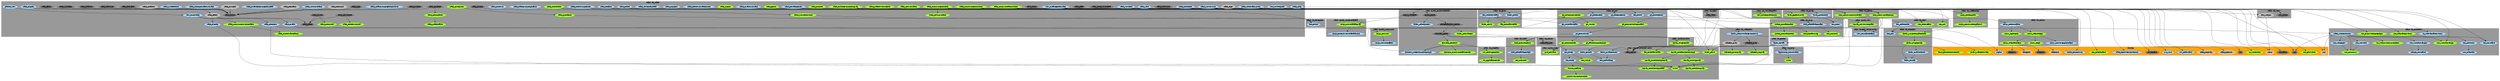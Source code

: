 digraph "dot_FromArray" {	graph [		clusterrank="true"		size="31.2500,31.2500"	];		subgraph "g" {		node [fillcolor="grey50", style="filled", color="white"];			n191 [label="stack_IsPalette" URL="stack_IsPalette%2Cg%2Cstack+%22lib_Stack%22%2C1"];		n100 [label="stack_SubName" URL="stack_SubName%2Cg%2Cstack+%22lib_Stack%22%2C1"];		n104 [label="stack_IsProtected" URL="stack_IsProtected%2Cg%2Cstack+%22lib_Stack%22%2C1"];		n111 [label="object_Folder" URL="object_Folder%2Cg%2Cstack+%22model_ObjectMetadata%22%2C1"];		n136 [label="stack_Faded" URL="stack_Faded%2Cg%2Cstack+%22lib_Stack%22%2C1"];		n168 [label="stack_IsVisible" URL="stack_IsVisible%2Cg%2Cstack+%22lib_Stack%22%2C1"];		n35 [label="stack_IsLoaded" URL="stack_IsLoaded%2Cg%2Cstack+%22lib_Stack%22%2C1"];		n115 [label="main_Stack" URL="main_Stack%2Cg%2Cstack+%22lib_Deps%22%2C1"];		n25 [label="stack_Type" URL="stack_Type%2Cg%2Cstack+%22lib_Stack%22%2C1"];		n48 [label="stack_Object" URL="stack_Object%2Cg%2Cstack+%22Rescue+Livecode+World%22%2C1"];		n125 [label="stack_TitleStyles" URL="stack_TitleStyles%2Cg%2Cstack+%22lib_Stack%22%2C1"];		n44 [label="currentcard" URL="currentcard%2Cg%2CMissing%2C1"];		n154 [label="loc" URL="loc%2Cg%2CMissing%2C1"];		n178 [label="stack_Outline" URL="stack_Outline%2Cg%2Cstack+%22lib_Stack%22%2C1"];		n47 [label="mainstack_File" URL="mainstack_File%2Cg%2Cstack+%22lib_Object%22%2C1"];		n43 [label="card_Object" URL="card_Object%2Cg%2Cstack+%22lib_Stack%22%2C1"];		n77 [label="object_MetaData" URL="object_MetaData%2Cg%2Cstack+%22model_ObjectMetadata%22%2C1"];		n17 [label="stack_Name" URL="stack_Name%2Cg%2Cstack+%22lib_Stack%22%2C1"];		n130 [label="stack_CompressedData" URL="stack_CompressedData%2Cg%2Cstack+%22lib_Stack%22%2C1"];		n73 [label="stackDataObjects_Folder" URL="stackDataObjects_Folder%2Cg%2Cstack+%22model_ObjectMetadata%22%2C1"];		n201 [label="stack_Data" URL="stack_Data%2Cg%2Cstack+%22lib_Stack%22%2C1"];		n46 [label="textStack_Folder" URL="textStack_Folder%2Cg%2Cstack+%22model_ObjectMetadata%22%2C1"];		n34 [label="resizeable" URL="resizeable%2Cg%2CMissing%2C1"];		n192 [label="stack_IsUsed" URL="stack_IsUsed%2Cg%2Cstack+%22lib_Stack%22%2C1"];		n123 [label="stackfile_Array" URL="stackfile_Array%2Cg%2Cstack+%22lib_StackFiles%22%2C1"];		n8 [label="backcolor" URL="backcolor%2Cg%2CMissing%2C1"];		n55 [label="view_Name" URL="view_Name%2Cg%2Cstack+%22lib_View%22%2C1"];		n26 [label="stack_Object" URL="stack_Object%2Cg%2Cstack+%22lib_Stack%22%2C1"];		n137 [label="stack_Resizable" URL="stack_Resizable%2Cg%2Cstack+%22lib_Stack%22%2C1"];		n156 [label="rect" URL="rect%2Cg%2CMissing%2C1"];		n10 [label="backpixel" URL="backpixel%2Cg%2CMissing%2C1"];		n184 [label="stack_TitleStyle" URL="stack_TitleStyle%2Cg%2Cstack+%22lib_Stack%22%2C1"];	}		subgraph "f" {		node [fillcolor="GreenYellow", style="filled", color="Green4"];			n141 [label="stack_ConstructHtmlOutline" URL="stack_ConstructHtmlOutline%2Cf%2Cstack+%22lib_Stack%22%2C1"];		n49 [label="textStack_FindRoot" URL="textStack_FindRoot%2Cf%2Cstack+%22model_ObjectMetadata%22%2C1"];		n65 [label="pref_GetValue" URL="pref_GetValue%2Cf%2Cstack+%22model_Prefs%22%2C1"];		n124 [label="stackFile_ToArray" URL="stackFile_ToArray%2Cf%2Cstack+%22lib_StackFiles%22%2C1"];		n96 [label="library_PluginFolder" URL="library_PluginFolder%2Cf%2Cstack+%22model_Project%22%2C1"];		n160 [label="checkout_ConstructDefaultFolder" URL="checkout_ConstructDefaultFolder%2Cf%2Cstack+%22model_ObjectMetadata%22%2C1"];		n52 [label="opn_Ask" URL="opn_Ask%2Cf%2Cstack+%22lib_Text%22%2C1"];		n181 [label="stack_ListObjects" URL="stack_ListObjects%2Cf%2Cstack+%22lib_Stack%22%2C1"];		n145 [label="hArray_GetObjectTypeData" URL="hArray_GetObjectTypeData%2Cf%2Cstack+%22Rescue+Livecode+World%22%2C1"];		n175 [label="stack_SubStackOutline" URL="stack_SubStackOutline%2Cf%2Cstack+%22lib_Stack%22%2C1"];		n31 [label="rect_FitsWithin" URL="rect_FitsWithin%2Cf%2CMissing%2C1"];		n7 [label="colour_TranslateName" URL="colour_TranslateName%2Cf%2Cstack+%22lib_Colour%22%2C1"];		n189 [label="stack_ConstructNewCloneName" URL="stack_ConstructNewCloneName%2Cf%2Cstack+%22lib_Stack%22%2C1"];		n79 [label="kwote" URL="kwote%2Cf%2Cstack+%22Rescue+Livecode+World%22%2C1"];		n60 [label="rev_GetPluginFolder" URL="rev_GetPluginFolder%2Cf%2Cstack+%22lib_IdeHack%22%2C1"];		n120 [label="stack_NotNeeded" URL="stack_NotNeeded%2Cf%2Cstack+%22lib_Stack%22%2C1"];		n155 [label="loc_WithinRect" URL="loc_WithinRect%2Cf%2CMissing%2C1"];		n92 [label="rect_TranslateByVector" URL="rect_TranslateByVector%2Cf%2Cstack+%22lib_Geometry%22%2C1"];		n21 [label="script_GetSuite" URL="script_GetSuite%2Cf%2Cstack+%22model_ScriptSuite%22%2C1"];		n185 [label="hArray_GetNamedObjectType" URL="hArray_GetNamedObjectType%2Cf%2Cstack+%22Rescue+Livecode+World%22%2C1"];		n198 [label="colour_RgbToHex" URL="colour_RgbToHex%2Cf%2Cstack+%22lib_Colour%22%2C1"];		n119 [label="text_RepeatString" URL="text_RepeatString%2Cf%2Cstack+%22lib_XML%22%2C1"];		n71 [label="file_GetRelativePath" URL="file_GetRelativePath%2Cf%2Cstack+%22lib_Files%22%2C1"];		n87 [label="stack_LoadedPaths" URL="stack_LoadedPaths%2Cf%2Cstack+%22lib_Stack%22%2C1"];		n190 [label="git_Version" URL="git_Version%2Cf%2Cstack+%22lib_Git%22%2C1"];		n3 [label="script_ConstructTemplateUrl" URL="script_ConstructTemplateUrl%2Cf%2Cstack+%22lib_Scaffolding%22%2C1"];		n64 [label="git_GetRootFolder" URL="git_GetRootFolder%2Cf%2Cstack+%22lib_Git%22%2C1"];		n159 [label="loc_WithinWhichScreenRect" URL="loc_WithinWhichScreenRect%2Cf%2Cstack+%22lib_Geometry%22%2C1"];		n53 [label="script_GetTemplate" URL="script_GetTemplate%2Cf%2Cstack+%22lib_Scaffolding%22%2C1"];		n12 [label="stack_GetIsUsed" URL="stack_GetIsUsed%2Cf%2Cstack+%22lib_Stack%22%2C1"];		n142 [label="file_GetRelativePath" URL="file_GetRelativePath%2Cf%2Cstack+%22Rescue+Livecode+World%22%2C1"];		n202 [label="_convertVersionToNumber" URL="_convertVersionToNumber%2Cf%2Cstack+%22Rescue+Livecode+World%22%2C1"];		n109 [label="stack_GetSubStacks" URL="stack_GetSubStacks%2Cf%2Cstack+%22lib_Stack%22%2C1"];		n165 [label="stack_LoadedWithoutFiles" URL="stack_LoadedWithoutFiles%2Cf%2Cstack+%22lib_Stack%22%2C1"];		n169 [label="text_IsQuoted" URL="text_IsQuoted%2Cf%2Cstack+%22lib_Shell%22%2C1"];		n36 [label="stack_GetIsLoaded" URL="stack_GetIsLoaded%2Cf%2Cstack+%22lib_Stack%22%2C1"];		n170 [label="script_GetMetadataArray" URL="script_GetMetadataArray%2Cf%2Cstack+%22model_ScriptMetadata%22%2C1"];		n101 [label="stack_ConstructHtmlIndex" URL="stack_ConstructHtmlIndex%2Cf%2Cstack+%22lib_Stack%22%2C1"];		n118 [label="outline_DecreaseIndent" URL="outline_DecreaseIndent%2Cf%2Cstack+%22lib_XML%22%2C1"];		n57 [label="fossil_FindCheckoutFolder" URL="fossil_FindCheckoutFolder%2Cf%2CMissing%2C1"];		n72 [label="folder_Above" URL="folder_Above%2Cf%2Cstack+%22lib_Files%22%2C1"];		n182 [label="hArray_GetUripArray" URL="hArray_GetUripArray%2Cf%2Cstack+%22Rescue+Livecode+World%22%2C1"];		n24 [label="kwote" URL="kwote%2Cf%2Cstack+%22lib_KML%22%2C1"];		n197 [label="text_IsQuoted" URL="text_IsQuoted%2Cf%2Cstack+%22lib_XML%22%2C1"];		n67 [label="shell_ExecuteAtRoot" URL="shell_ExecuteAtRoot%2Cf%2Cstack+%22lib_Shell%22%2C1"];		n158 [label="rect_FromWidthAndHeight" URL="rect_FromWidthAndHeight%2Cf%2Cstack+%22lib_Geometry%22%2C1"];		n174 [label="stack_IsClosed" URL="stack_IsClosed%2Cf%2Cstack+%22lib_Stack%22%2C1"];		n143 [label="opn_GetFileName" URL="opn_GetFileName%2Cf%2CMissing%2C1"];		n20 [label="stack_CheckProtected" URL="stack_CheckProtected%2Cf%2Cstack+%22lib_Stack%22%2C1"];		n33 [label="rect_SubtractMargin" URL="rect_SubtractMargin%2Cf%2Cstack+%22lib_Geometry%22%2C1"];		n193 [label="colour_NameToRgb" URL="colour_NameToRgb%2Cf%2Cstack+%22lib_Colour%22%2C1"];		n102 [label="html_ConstructNameLink" URL="html_ConstructNameLink%2Cf%2Cstack+%22lib_HTML%22%2C1"];		n117 [label="outline_IncreaseIndent" URL="outline_IncreaseIndent%2Cf%2Cstack+%22lib_XML%22%2C1"];		n37 [label="stack_ConstructNameOutline" URL="stack_ConstructNameOutline%2Cf%2Cstack+%22lib_Stack%22%2C1"];		n54 [label="view_GetTemplateObject" URL="view_GetTemplateObject%2Cf%2Cstack+%22lib_ViewTemplate%22%2C1"];		n58 [label="git_GetCheckoutFolder" URL="git_GetCheckoutFolder%2Cf%2Cstack+%22lib_Git%22%2C1"];		n183 [label="hArray_GetObjectArray" URL="hArray_GetObjectArray%2Cf%2Cstack+%22Rescue+Livecode+World%22%2C1"];		n94 [label="folder_Above" URL="folder_Above%2Cf%2Cstack+%22Rescue+Livecode+World%22%2C1"];		n27 [label="stack_Exists" URL="stack_Exists%2Cf%2Cstack+%22lib_Stack%22%2C1"];		n1 [label="stack_ListNames" URL="stack_ListNames%2Cf%2Cstack+%22lib_Stack%22%2C1"];		n66 [label="git_PathToCommandLine" URL="git_PathToCommandLine%2Cf%2Cstack+%22lib_Git%22%2C1"];		n42 [label="rect_GetCentre" URL="rect_GetCentre%2Cf%2Cstack+%22lib_Geometry%22%2C1"];		n81 [label="html_ConstructColouredText" URL="html_ConstructColouredText%2Cf%2Cstack+%22lib_HTML%22%2C1"];		n62 [label="git_ExecuteShellCommand" URL="git_ExecuteShellCommand%2Cf%2Cstack+%22lib_Git%22%2C1"];		n140 [label="stackFile_FromArray" URL="stackFile_FromArray%2Cf%2Cstack+%22lib_StackFiles%22%2C1"];		n172 [label="stack_OutlineFromObjectArray" URL="stack_OutlineFromObjectArray%2Cf%2Cstack+%22lib_Stack%22%2C1"];		n127 [label="library_StackFileStack" URL="library_StackFileStack%2Cf%2CMissing%2C1"];		n18 [label="array_ExpandSorted" URL="array_ExpandSorted%2Cf%2Cstack+%22lib_Array%22%2C1"];		n95 [label="stack_GetShortName" URL="stack_GetShortName%2Cf%2Cstack+%22lib_Stack%22%2C1"];		n144 [label="hArray_GetObjectTypeArray" URL="hArray_GetObjectTypeArray%2Cf%2Cstack+%22Rescue+Livecode+World%22%2C1"];		n163 [label="hArray_GetViewTemplate" URL="hArray_GetViewTemplate%2Cf%2Cstack+%22model_View%22%2C1"];		n195 [label="colour_IsRgb" URL="colour_IsRgb%2Cf%2Cstack+%22lib_Colour%22%2C1"];		n45 [label="text_TokenOffset" URL="text_TokenOffset%2Cf%2Cstack+%22lib_Text%22%2C1"];		n200 [label="stack_IsOpen" URL="stack_IsOpen%2Cf%2Cstack+%22lib_Stack%22%2C1"];		n188 [label="text_Merge" URL="text_Merge%2Cf%2Cstack+%22Rescue+Livecode+World%22%2C1"];		n74 [label="folder_AddStackBit" URL="folder_AddStackBit%2Cf%2Cstack+%22model_ObjectMetadata%22%2C1"];		n61 [label="rev_ApplicationFolder" URL="rev_ApplicationFolder%2Cf%2Cstack+%22lib_IdeHack%22%2C1"];		n4 [label="library_ScriptTemplateFolder" URL="library_ScriptTemplateFolder%2Cf%2Cstack+%22lib_Common%22%2C1"];		n69 [label="stack_ClonedStackNames" URL="stack_ClonedStackNames%2Cf%2Cstack+%22lib_Stack%22%2C1"];		n116 [label="library_PluginFolder" URL="library_PluginFolder%2Cf%2Cstack+%22lib_Common%22%2C1"];		n80 [label="version_IsEarlier" URL="version_IsEarlier%2Cf%2Cstack+%22Rescue+Livecode+World%22%2C1"];	}		subgraph "c" {		node [fillcolor="LightBlue", style="filled", color="Blue"];			n152 [label="svn_Move" URL="svn_Move%2Cc%2CMissing%2C1"];		n22 [label="script_SetSuiteOffsets" URL="script_SetSuiteOffsets%2Cc%2Cstack+%22model_ScriptSuite%22%2C1"];		n133 [label="git_RenameFile" URL="git_RenameFile%2Cc%2Cstack+%22lib_Git%22%2C1"];		n84 [label="stack_DeleteSubStackClones" URL="stack_DeleteSubStackClones%2Cc%2Cstack+%22lib_Stack%22%2C1"];		n15 [label="stack_BlendIn" URL="stack_BlendIn%2Cc%2Cstack+%22lib_Stack%22%2C1"];		n39 [label="array_AddToIndex" URL="array_AddToIndex%2Cc%2Cstack+%22lib_Array%22%2C1"];		n19 [label="line_Insert" URL="line_Insert%2Cc%2Cstack+%22lib_XML%22%2C1"];		n149 [label="folder_CreateNested" URL="folder_CreateNested%2Cc%2Cstack+%22lib_Common%22%2C1"];		n75 [label="stack_CopyFile" URL="stack_CopyFile%2Cc%2Cstack+%22lib_Stack%22%2C1"];		n164 [label="view_NormalizeName" URL="view_NormalizeName%2Cc%2Cstack+%22libOPN_ViewBrowser%22%2C1"];		n171 [label="shell_BashParamEscape" URL="shell_BashParamEscape%2Cc%2Cstack+%22lib_XML%22%2C1"];		n40 [label="line_AddToIndex" URL="line_AddToIndex%2Cc%2Cstack+%22lib_Text%22%2C1"];		n56 [label="checkout_SetFolderAndRepotype" URL="checkout_SetFolderAndRepotype%2Cc%2Cstack+%22model_ObjectMetadata%22%2C1"];		n68 [label="stack_SaveBinaryData" URL="stack_SaveBinaryData%2Cc%2Cstack+%22lib_Stack%22%2C1"];		n29 [label="view_CloneStack" URL="view_CloneStack%2Cc%2Cstack+%22lib_Stack%22%2C1"];		n151 [label="stack_MoveFile" URL="stack_MoveFile%2Cc%2Cstack+%22lib_Stack%22%2C1"];		n179 [label="stack_Delete" URL="stack_Delete%2Cc%2Cstack+%22lib_Stack%22%2C1"];		n132 [label="stack_Rename" URL="stack_Rename%2Cc%2Cstack+%22lib_Stack%22%2C1"];		n146 [label="pigeon" URL="pigeon%2Cc%2CMissing%2C1"];		n194 [label="colour_ConvertEnglishName" URL="colour_ConvertEnglishName%2Cc%2Cstack+%22lib_Colour%22%2C1"];		n186 [label="rect_MoveTopLeft" URL="rect_MoveTopLeft%2Cc%2Cstack+%22lib_Stack%22%2C1"];		n83 [label="stack_PlaceGroupOnAllCards" URL="stack_PlaceGroupOnAllCards%2Cc%2Cstack+%22lib_Stack%22%2C1"];		n32 [label="rect_Normalize" URL="rect_Normalize%2Cc%2Cstack+%22lib_Geometry%22%2C1"];		n76 [label="stack_CloseSub" URL="stack_CloseSub%2Cc%2Cstack+%22lib_Stack%22%2C1"];		n110 [label="stack_DeleteScriptFolder" URL="stack_DeleteScriptFolder%2Cc%2Cstack+%22lib_Stack%22%2C1"];		n121 [label="line_Add" URL="line_Add%2Cc%2Cstack+%22lib_Common%22%2C1"];		n93 [label="finder_Reveal" URL="finder_Reveal%2Cc%2Cstack+%22lib_Finder%22%2C1"];		n16 [label="stack_BlendOut" URL="stack_BlendOut%2Cc%2Cstack+%22lib_Stack%22%2C1"];		n131 [label="git_SetRelativePath" URL="git_SetRelativePath%2Cc%2Cstack+%22lib_Git%22%2C1"];		n114 [label="stack_CreateSubStack" URL="stack_CreateSubStack%2Cc%2Cstack+%22lib_Stack%22%2C1"];		n150 [label="folder_Format" URL="folder_Format%2Cc%2Cstack+%22lib_Common%22%2C1"];		n97 [label="opn_Notify" URL="opn_Notify%2Cc%2Cstack+%22Rescue+Livecode+World%22%2C1"];		n28 [label="palette_View" URL="palette_View%2Cc%2Cstack+%22lib_Stack%22%2C1"];		n2 [label="line_Delete" URL="line_Delete%2Cc%2Cstack+%22lib_RevIgniter%22%2C1"];		n139 [label="margin_Normalize" URL="margin_Normalize%2Cc%2Cstack+%22lib_Geometry%22%2C1"];		n135 [label="folder_Format" URL="folder_Format%2Cc%2Cstack+%22Rescue+Livecode+World%22%2C1"];		n126 [label="library_RemoveStackFromKnown" URL="library_RemoveStackFromKnown%2Cc%2Cstack+%22lib_StackFiles%22%2C1"];		n147 [label="stack_Create" URL="stack_Create%2Cc%2Cstack+%22lib_Stack%22%2C1"];		n187 [label="folder_AddObjectBit" URL="folder_AddObjectBit%2Cc%2Cstack+%22model_ObjectMetadata%22%2C1"];		n6 [label="text_AddTrailing" URL="text_AddTrailing%2Cc%2Cstack+%22Rescue+Livecode+World%22%2C1"];		n50 [label="view_CreateHiddenStack" URL="view_CreateHiddenStack%2Cc%2Cstack+%22lib_Stack%22%2C1"];		n82 [label="colour_HexNormalise" URL="colour_HexNormalise%2Cc%2Cstack+%22lib_Colour%22%2C1"];		n63 [label="git_ExecuteShell" URL="git_ExecuteShell%2Cc%2Cstack+%22lib_Git%22%2C1"];		n122 [label="stack_ClearFrontAndBackLibraries" URL="stack_ClearFrontAndBackLibraries%2Cc%2Cstack+%22lib_Stack%22%2C1"];		n86 [label="rect_Translate" URL="rect_Translate%2Cc%2Cstack+%22lib_Geometry%22%2C1"];		n90 [label="git_DeleteFolder" URL="git_DeleteFolder%2Cc%2Cstack+%22lib_Git%22%2C1"];		n166 [label="stack_Save" URL="stack_Save%2Cc%2Cstack+%22lib_Stack%22%2C1"];		n173 [label="object_Deconstruct" URL="object_Deconstruct%2Cc%2CMissing%2C1"];		n106 [label="stack_DeleteFile" URL="stack_DeleteFile%2Cc%2Cstack+%22lib_Stack%22%2C1"];		n98 [label="shell_BashParamEscape" URL="shell_BashParamEscape%2Cc%2Cstack+%22lib_Shell%22%2C1"];		n162 [label="stack_SetShortName" URL="stack_SetShortName%2Cc%2Cstack+%22lib_Stack%22%2C1"];		n196 [label="stack_RevealInFinder" URL="stack_RevealInFinder%2Cc%2Cstack+%22lib_Stack%22%2C1"];		n138 [label="rect_SubtractMargins" URL="rect_SubtractMargins%2Cc%2Cstack+%22lib_Geometry%22%2C1"];		n113 [label="rect_SetWidth" URL="rect_SetWidth%2Cc%2Cstack+%22lib_Geometry%22%2C1"];		n134 [label="git_RenameFolder" URL="git_RenameFolder%2Cc%2Cstack+%22lib_Git%22%2C1"];		n89 [label="folder_Delete" URL="folder_Delete%2Cc%2Cstack+%22lib_Files%22%2C1"];		n13 [label="stack_CreateFileFromBinaryData" URL="stack_CreateFileFromBinaryData%2Cc%2Cstack+%22lib_Stack%22%2C1"];		n148 [label="stack_SetDimensions" URL="stack_SetDimensions%2Cc%2Cstack+%22lib_Geometry%22%2C1"];		n177 [label="loc_SetTranslationVector" URL="loc_SetTranslationVector%2Cc%2Cstack+%22lib_Geometry%22%2C1"];		n5 [label="folder_CreateNested" URL="folder_CreateNested%2Cc%2Cstack+%22Rescue+Livecode+World%22%2C1"];		n153 [label="stack_SetViewSize" URL="stack_SetViewSize%2Cc%2Cstack+%22lib_Stack%22%2C1"];		n23 [label="applescript_ConvertPath" URL="applescript_ConvertPath%2Cc%2Cstack+%22lib_KML%22%2C1"];		n103 [label="stack_CloneAndMakeSubStack" URL="stack_CloneAndMakeSubStack%2Cc%2Cstack+%22lib_Stack%22%2C1"];		n85 [label="rect_AddVector" URL="rect_AddVector%2Cc%2Cstack+%22lib_Geometry%22%2C1"];		n167 [label="rev_CleanStack" URL="rev_CleanStack%2Cc%2CMissing%2C1"];		n38 [label="stack_RemoveFromMemory" URL="stack_RemoveFromMemory%2Cc%2CMissing%2C1"];		n180 [label="file_Delete" URL="file_Delete%2Cc%2Cstack+%22lib_Git%22%2C1"];		n99 [label="stack_UseIfNeeded" URL="stack_UseIfNeeded%2Cc%2Cstack+%22lib_Stack%22%2C1"];		n30 [label="stack_SetToMainScreen" URL="stack_SetToMainScreen%2Cc%2Cstack+%22lib_Stack%22%2C1"];		n112 [label="stack_Display" URL="stack_Display%2Cc%2Cstack+%22lib_Stack%22%2C1"];		n78 [label="osx_Notify" URL="osx_Notify%2Cc%2Cstack+%22Rescue+Livecode+World%22%2C1"];		n176 [label="stack_Drag" URL="stack_Drag%2Cc%2Cstack+%22lib_Stack%22%2C1"];		n199 [label="script_DeconstructMetaDataSuite" URL="script_DeconstructMetaDataSuite%2Cc%2Cstack+%22model_ScriptMetadata%22%2C1"];		n41 [label="rect_SetHeight" URL="rect_SetHeight%2Cc%2Cstack+%22lib_Geometry%22%2C1"];		n70 [label="file_SetRelativePath" URL="file_SetRelativePath%2Cc%2Cstack+%22lib_Files%22%2C1"];	}		subgraph "s" {		node [fillcolor="grey", style="filled", color="white"];			n128 [label="stackfile_Array" URL="stackfile_Array%2Cs%2Cstack+%22lib_StackFiles%22%2C1"];		n108 [label="stack_IsLibrary" URL="stack_IsLibrary%2Cs%2CMissing%2C1"];		n11 [label="backpixel" URL="backpixel%2Cs%2CMissing%2C1"];		n105 [label="stack_IsVisible" URL="stack_IsVisible%2Cs%2Cstack+%22lib_Stack%22%2C1"];		n129 [label="stack_IsPalette" URL="stack_IsPalette%2Cs%2Cstack+%22lib_Stack%22%2C1"];		n161 [label="stack_Type" URL="stack_Type%2Cs%2Cstack+%22lib_Stack%22%2C1"];		n9 [label="backcolor" URL="backcolor%2Cs%2CMissing%2C1"];		n157 [label="rect" URL="rect%2Cs%2CMissing%2C1"];		n91 [label="stack_TitleStyle" URL="stack_TitleStyle%2Cs%2Cstack+%22lib_Stack%22%2C1"];		n14 [label="stack_Faded" URL="stack_Faded%2Cs%2Cstack+%22lib_Stack%22%2C1"];		n107 [label="stack_IsKnown" URL="stack_IsKnown%2Cs%2CMissing%2C1"];		n59 [label="uOPN" URL="uOPN%2Cs%2CMissing%2C1"];		n88 [label="stack_Resizable" URL="stack_Resizable%2Cs%2Cstack+%22lib_Stack%22%2C1"];		n51 [label="card_Margin" URL="card_Margin%2Cs%2Cstack+%22lib_View%22%2C1"];	}		subgraph cluster1 {			label="Missing";			style=filled;			color=red;			fillcolor=orange;					n152; n31; n108; n155; n11; n146; n44; n154; n57; n143; n173; n9; n157; n34; n167; n38; n8; n107; n59; n127; n156; n10	}	subgraph cluster2 {			label="stack \"lib_Array\"";			style=filled;			color=grey60;			fillcolor=grey60;					n39; n18	}	subgraph cluster3 {			label="stack \"lib_Colour\"";			style=filled;			color=grey60;			fillcolor=grey60;					n7; n198; n194; n82; n193; n195	}	subgraph cluster4 {			label="stack \"lib_Common\"";			style=filled;			color=grey60;			fillcolor=grey60;					n149; n121; n150; n4; n116	}	subgraph cluster5 {			label="stack \"lib_Deps\"";			style=filled;			color=grey60;			fillcolor=grey60;					n115	}	subgraph cluster6 {			label="stack \"lib_Files\"";			style=filled;			color=grey60;			fillcolor=grey60;					n71; n72; n89; n70	}	subgraph cluster7 {			label="stack \"lib_Finder\"";			style=filled;			color=grey60;			fillcolor=grey60;					n93	}	subgraph cluster8 {			label="stack \"lib_Geometry\"";			style=filled;			color=grey60;			fillcolor=grey60;					n92; n159; n32; n139; n158; n33; n86; n138; n113; n148; n177; n42; n85; n41	}	subgraph cluster9 {			label="stack \"lib_Git\"";			style=filled;			color=grey60;			fillcolor=grey60;					n133; n190; n64; n131; n63; n90; n58; n134; n66; n62; n180	}	subgraph cluster10 {			label="stack \"lib_HTML\"";			style=filled;			color=grey60;			fillcolor=grey60;					n102; n81	}	subgraph cluster11 {			label="stack \"lib_IdeHack\"";			style=filled;			color=grey60;			fillcolor=grey60;					n60; n61	}	subgraph cluster12 {			label="stack \"lib_KML\"";			style=filled;			color=grey60;			fillcolor=grey60;					n24; n23	}	subgraph cluster13 {			label="stack \"lib_Object\"";			style=filled;			color=grey60;			fillcolor=grey60;					n47	}	subgraph cluster14 {			label="stack \"lib_RevIgniter\"";			style=filled;			color=grey60;			fillcolor=grey60;					n2	}	subgraph cluster15 {			label="stack \"lib_Scaffolding\"";			style=filled;			color=grey60;			fillcolor=grey60;					n3; n53	}	subgraph cluster16 {			label="stack \"lib_Shell\"";			style=filled;			color=grey60;			fillcolor=grey60;					n169; n67; n98	}	subgraph cluster17 {			label="stack \"lib_Stack\"";			style=filled;			color=grey60;			fillcolor=grey60;					n141; n191; n100; n84; n15; n104; n181; n175; n189; n75; n120; n136; n168; n35; n87; n68; n29; n151; n25; n179; n132; n125; n105; n186; n83; n12; n129; n76; n109; n110; n16; n165; n36; n101; n114; n28; n161; n178; n147; n174; n43; n50; n20; n122; n17; n166; n37; n106; n130; n27; n162; n201; n196; n1; n13; n153; n192; n103; n91; n14; n172; n99; n95; n26; n30; n200; n112; n137; n88; n184; n176; n69	}	subgraph cluster18 {			label="stack \"lib_StackFiles\"";			style=filled;			color=grey60;			fillcolor=grey60;					n124; n128; n126; n140; n123	}	subgraph cluster19 {			label="stack \"lib_Text\"";			style=filled;			color=grey60;			fillcolor=grey60;					n52; n40; n45	}	subgraph cluster20 {			label="stack \"lib_View\"";			style=filled;			color=grey60;			fillcolor=grey60;					n55; n51	}	subgraph cluster21 {			label="stack \"lib_ViewTemplate\"";			style=filled;			color=grey60;			fillcolor=grey60;					n54	}	subgraph cluster22 {			label="stack \"lib_XML\"";			style=filled;			color=grey60;			fillcolor=grey60;					n19; n171; n119; n118; n197; n117	}	subgraph cluster23 {			label="stack \"libOPN_ViewBrowser\"";			style=filled;			color=grey60;			fillcolor=grey60;					n164	}	subgraph cluster24 {			label="stack \"model_ObjectMetadata\"";			style=filled;			color=grey60;			fillcolor=grey60;					n49; n160; n111; n56; n187; n77; n73; n46; n74	}	subgraph cluster25 {			label="stack \"model_Prefs\"";			style=filled;			color=grey60;			fillcolor=grey60;					n65	}	subgraph cluster26 {			label="stack \"model_Project\"";			style=filled;			color=grey60;			fillcolor=grey60;					n96	}	subgraph cluster27 {			label="stack \"model_ScriptMetadata\"";			style=filled;			color=grey60;			fillcolor=grey60;					n170; n199	}	subgraph cluster28 {			label="stack \"model_ScriptSuite\"";			style=filled;			color=grey60;			fillcolor=grey60;					n22; n21	}	subgraph cluster29 {			label="stack \"model_View\"";			style=filled;			color=grey60;			fillcolor=grey60;					n163	}	subgraph cluster30 {			label="stack \"Rescue Livecode World\"";			style=filled;			color=grey60;			fillcolor=grey60;					n145; n79; n185; n48; n142; n202; n182; n97; n135; n6; n183; n94; n5; n144; n188; n78; n80	}		n29 -> n189;	n29 -> n147;	n115 -> n48;	n30 -> n31;	n30 -> n32;	n30 -> n33;	n30 -> n34;	n184 -> n26;	n148 -> n159;	n148 -> n156;	n148 -> n157;	n148 -> n42;	n148 -> n32;	n148 -> n41;	n148 -> n113;	n148 -> n33;	n148 -> n138;	n116 -> n149;	n116 -> n150;	n98 -> n169;	n105 -> n26;	n163 -> n185;	n163 -> n164;	n104 -> n20;	n104 -> n17;	n126 -> n127;	n126 -> n123;	n126 -> n128;	n161 -> n59;	n175 -> n117;	n106 -> n107;	n106 -> n108;	n78 -> n79;	n78 -> n80;	n4 -> n116;	n40 -> n121;	n101 -> n81;	n101 -> n102;	n101 -> n95;	n123 -> n48;	n123 -> n124;	n5 -> n6;	n41 -> n42;	n138 -> n139;	n178 -> n175;	n18 -> n19;	n60 -> n61;	n58 -> n190;	n179 -> n180;	n179 -> n126;	n21 -> n22;	n39 -> n40;	n43 -> n44;	n43 -> n45;	n96 -> n5;	n96 -> n135;	n120 -> n121;	n120 -> n2;	n189 -> n69;	n66 -> n65;	n91 -> n26;	n37 -> n19;	n37 -> n38;	n67 -> n96;	n67 -> n97;	n67 -> n98;	n90 -> n62;	n90 -> n171;	n36 -> n87;	n147 -> n148;	n64 -> n65;	n93 -> n23;	n93 -> n94;	n93 -> n79;	n93 -> n48;	n35 -> n36;	n35 -> n26;	n92 -> n85;	n77 -> n170;	n50 -> n51;	n50 -> n52;	n50 -> n53;	n50 -> n54;	n50 -> n55;	n168 -> n26;	n172 -> n39;	n172 -> n18;	n172 -> n173;	n53 -> n3;	n151 -> n152;	n149 -> n150;	n74 -> n48;	n170 -> n199;	n170 -> n21;	n55 -> n77;	n129 -> n26;	n131 -> n70;	n117 -> n118;	n117 -> n119;	n153 -> n154;	n153 -> n155;	n153 -> n156;	n153 -> n157;	n153 -> n158;	n186 -> n92;	n54 -> n163;	n54 -> n164;	n171 -> n197;	n128 -> n48;	n128 -> n140;	n81 -> n82;	n81 -> n79;	n176 -> n177;	n110 -> n89;	n110 -> n111;	n181 -> n1;	n80 -> n202;	n82 -> n193;	n82 -> n198;	n111 -> n187;	n111 -> n73;	n56 -> n57;	n56 -> n58;	n112 -> n14;	n112 -> n26;	n113 -> n42;	n25 -> n26;	n182 -> n183;	n141 -> n142;	n141 -> n81;	n141 -> n102;	n141 -> n143;	n62 -> n63;	n166 -> n167;	n100 -> n26;	n23 -> n24;	n63 -> n64;	n63 -> n66;	n63 -> n67;	n7 -> n8;	n7 -> n9;	n7 -> n10;	n7 -> n11;	n97 -> n78;	n97 -> n188;	n196 -> n93;	n196 -> n94;	n102 -> n79;	n73 -> n74;	n73 -> n46;	n1 -> n2;	n15 -> n79;	n88 -> n26;	n144 -> n145;	n14 -> n15;	n14 -> n16;	n14 -> n17;	n191 -> n26;	n46 -> n47;	n46 -> n48;	n46 -> n49;	n136 -> n26;	n89 -> n90;	n3 -> n4;	n47 -> n48;	n192 -> n12;	n192 -> n17;	n137 -> n26;	n70 -> n71;	n70 -> n72;	n16 -> n79;	n16 -> n146;	n193 -> n194;	n193 -> n195;	n193 -> n7;	n134 -> n131;	n49 -> n160;	n49 -> n56;	n49 -> n60;	n51 -> n59;	n135 -> n6;	n28 -> n29;	n132 -> n133;	n132 -> n134;	n85 -> n86;	n114 -> n115;	n185 -> n144;	n185 -> n182;}